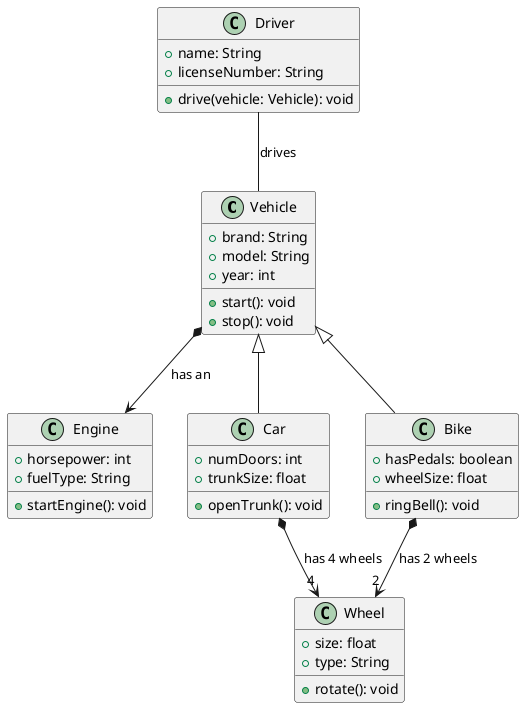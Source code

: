 @startuml
class Vehicle {
    +brand: String
    +model: String
    +year: int
    +start(): void
    +stop(): void
}

class Engine {
    +horsepower: int
    +fuelType: String
    +startEngine(): void
}

class Wheel {
    +size: float
    +type: String
    +rotate(): void
}

class Car {
    +numDoors: int
    +trunkSize: float
    +openTrunk(): void
}

class Bike {
    +hasPedals: boolean
    +wheelSize: float
    +ringBell(): void
}

class Driver {
    +name: String
    +licenseNumber: String
    +drive(vehicle: Vehicle): void
}

Vehicle <|-- Car
Vehicle <|-- Bike
Vehicle *--> Engine : "has an"
Car *--> "4" Wheel : "has 4 wheels"
Bike *--> "2" Wheel : "has 2 wheels"

Driver -- Vehicle : "drives"

@enduml